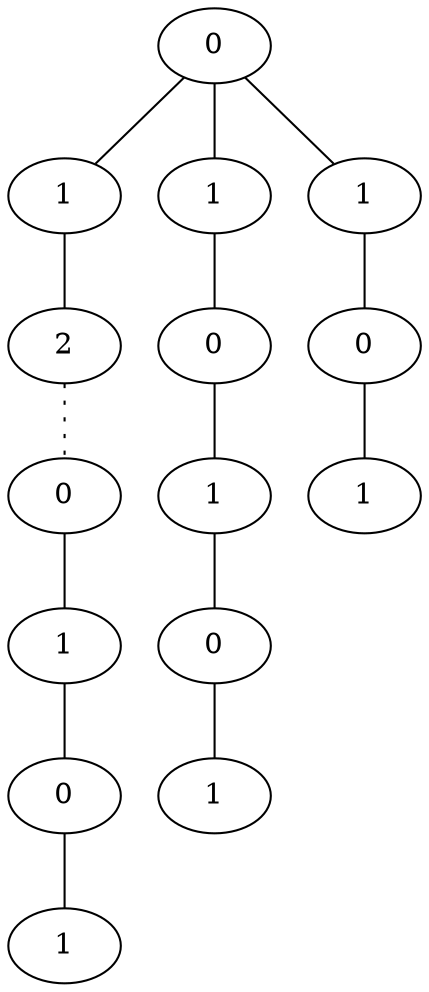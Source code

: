 graph {
a0[label=0];
a1[label=1];
a2[label=2];
a3[label=0];
a4[label=1];
a5[label=0];
a6[label=1];
a7[label=1];
a8[label=0];
a9[label=1];
a10[label=0];
a11[label=1];
a12[label=1];
a13[label=0];
a14[label=1];
a0 -- a1;
a0 -- a7;
a0 -- a12;
a1 -- a2;
a2 -- a3 [style=dotted];
a3 -- a4;
a4 -- a5;
a5 -- a6;
a7 -- a8;
a8 -- a9;
a9 -- a10;
a10 -- a11;
a12 -- a13;
a13 -- a14;
}
